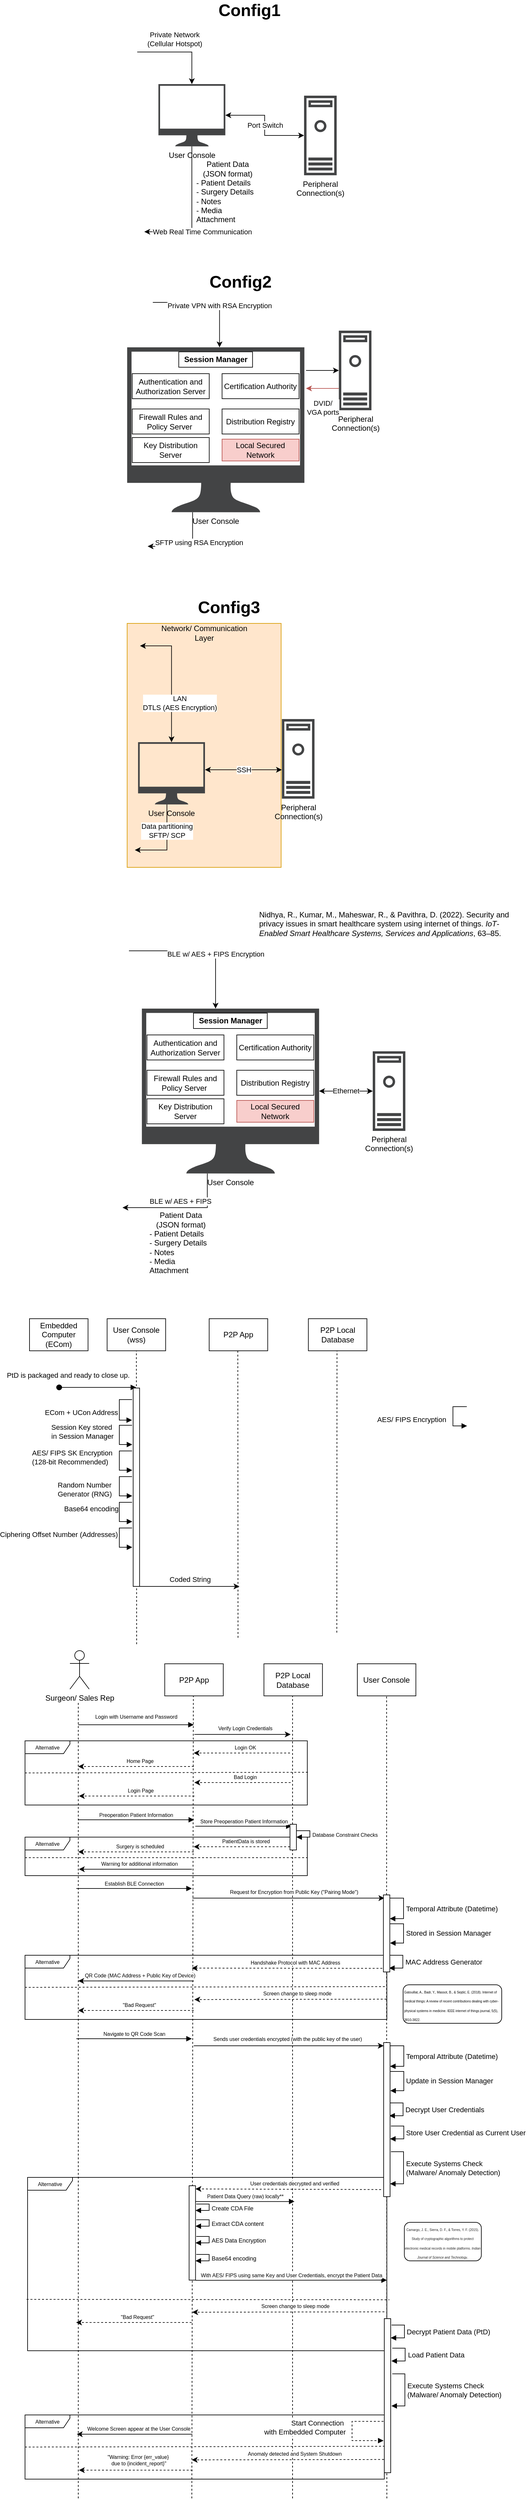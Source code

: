 <mxfile version="24.2.3" type="github">
  <diagram name="Page-1" id="-v-v0UjTu-cKlCj0ydJt">
    <mxGraphModel dx="1221" dy="652" grid="1" gridSize="10" guides="1" tooltips="1" connect="1" arrows="1" fold="1" page="1" pageScale="1" pageWidth="850" pageHeight="1100" math="0" shadow="0">
      <root>
        <mxCell id="0" />
        <mxCell id="1" parent="0" />
        <mxCell id="VvkDmHgtMDMKBXO0bv3q-11" value="User Console" style="sketch=0;pointerEvents=1;shadow=0;dashed=0;html=1;strokeColor=none;fillColor=#434445;aspect=fixed;labelPosition=center;verticalLabelPosition=bottom;verticalAlign=top;align=center;outlineConnect=0;shape=mxgraph.vvd.monitor;" parent="1" vertex="1">
          <mxGeometry x="235.14" y="1600" width="276.25" height="256.9" as="geometry" />
        </mxCell>
        <mxCell id="dY09yrTRymv2y340_UgG-1" value="&lt;p style=&quot;line-height: 110%;&quot;&gt;&lt;br&gt;&lt;/p&gt;" style="rounded=0;whiteSpace=wrap;html=1;fillColor=#ffe6cc;strokeColor=#d79b00;" parent="1" vertex="1">
          <mxGeometry x="212.2" y="1000" width="240" height="380" as="geometry" />
        </mxCell>
        <mxCell id="dY09yrTRymv2y340_UgG-2" value="Peripheral&lt;br&gt;Connection(s)" style="sketch=0;pointerEvents=1;shadow=0;dashed=0;html=1;strokeColor=none;fillColor=#434445;aspect=fixed;labelPosition=center;verticalLabelPosition=bottom;verticalAlign=top;align=center;outlineConnect=0;shape=mxgraph.vvd.machine;" parent="1" vertex="1">
          <mxGeometry x="453.37" y="1149" width="50.84" height="124" as="geometry" />
        </mxCell>
        <mxCell id="dY09yrTRymv2y340_UgG-3" value="LAN &lt;br&gt;DTLS (AES Encryption)" style="edgeStyle=orthogonalEdgeStyle;rounded=0;orthogonalLoop=1;jettySize=auto;html=1;startArrow=classic;startFill=1;" parent="1" source="dY09yrTRymv2y340_UgG-5" edge="1">
          <mxGeometry x="-0.381" y="-13" relative="1" as="geometry">
            <mxPoint x="232.2" y="1035" as="targetPoint" />
            <Array as="points">
              <mxPoint x="281.2" y="1035" />
            </Array>
            <mxPoint as="offset" />
          </mxGeometry>
        </mxCell>
        <mxCell id="dY09yrTRymv2y340_UgG-4" value="Data partitioning &lt;br&gt;SFTP/ SCP" style="edgeStyle=orthogonalEdgeStyle;rounded=0;orthogonalLoop=1;jettySize=auto;html=1;" parent="1" source="dY09yrTRymv2y340_UgG-5" edge="1">
          <mxGeometry x="-0.322" relative="1" as="geometry">
            <mxPoint x="224.2" y="1353" as="targetPoint" />
            <Array as="points">
              <mxPoint x="274.2" y="1353" />
            </Array>
            <mxPoint as="offset" />
          </mxGeometry>
        </mxCell>
        <mxCell id="dY09yrTRymv2y340_UgG-5" value="User Console" style="sketch=0;pointerEvents=1;shadow=0;dashed=0;html=1;strokeColor=none;fillColor=#434445;aspect=fixed;labelPosition=center;verticalLabelPosition=bottom;verticalAlign=top;align=center;outlineConnect=0;shape=mxgraph.vvd.monitor;" parent="1" vertex="1">
          <mxGeometry x="229.2" y="1185" width="104.3" height="97" as="geometry" />
        </mxCell>
        <mxCell id="dY09yrTRymv2y340_UgG-6" value="SSH" style="edgeStyle=orthogonalEdgeStyle;rounded=0;orthogonalLoop=1;jettySize=auto;html=1;startArrow=classic;startFill=1;" parent="1" source="dY09yrTRymv2y340_UgG-5" target="dY09yrTRymv2y340_UgG-2" edge="1">
          <mxGeometry x="0.013" relative="1" as="geometry">
            <mxPoint x="495.199" y="1185" as="sourcePoint" />
            <mxPoint x="563.37" y="1095" as="targetPoint" />
            <Array as="points">
              <mxPoint x="439.2" y="1228" />
              <mxPoint x="439.2" y="1228" />
            </Array>
            <mxPoint as="offset" />
          </mxGeometry>
        </mxCell>
        <mxCell id="dY09yrTRymv2y340_UgG-7" value="Private Network &lt;br&gt;(Cellular Hotspot)" style="edgeStyle=orthogonalEdgeStyle;rounded=0;orthogonalLoop=1;jettySize=auto;html=1;startArrow=classic;startFill=1;endArrow=none;endFill=0;" parent="1" source="dY09yrTRymv2y340_UgG-9" edge="1">
          <mxGeometry x="0.15" y="-20" relative="1" as="geometry">
            <mxPoint x="227.94" y="110" as="targetPoint" />
            <Array as="points">
              <mxPoint x="312.94" y="110" />
              <mxPoint x="228.94" y="110" />
            </Array>
            <mxPoint as="offset" />
          </mxGeometry>
        </mxCell>
        <mxCell id="dY09yrTRymv2y340_UgG-8" value="Web Real Time Communication" style="edgeStyle=orthogonalEdgeStyle;rounded=0;orthogonalLoop=1;jettySize=auto;html=1;" parent="1" source="dY09yrTRymv2y340_UgG-9" edge="1">
          <mxGeometry x="0.284" y="-16" relative="1" as="geometry">
            <mxPoint x="238.94" y="390" as="targetPoint" />
            <Array as="points">
              <mxPoint x="312.94" y="390" />
            </Array>
            <mxPoint x="16" y="16" as="offset" />
          </mxGeometry>
        </mxCell>
        <mxCell id="dY09yrTRymv2y340_UgG-9" value="User Console" style="sketch=0;pointerEvents=1;shadow=0;dashed=0;html=1;strokeColor=none;fillColor=#434445;aspect=fixed;labelPosition=center;verticalLabelPosition=bottom;verticalAlign=top;align=center;outlineConnect=0;shape=mxgraph.vvd.monitor;" parent="1" vertex="1">
          <mxGeometry x="260.94" y="160" width="104.3" height="97" as="geometry" />
        </mxCell>
        <mxCell id="dY09yrTRymv2y340_UgG-10" value="Port Switch" style="edgeStyle=orthogonalEdgeStyle;rounded=0;orthogonalLoop=1;jettySize=auto;html=1;startArrow=classic;startFill=1;" parent="1" source="dY09yrTRymv2y340_UgG-9" target="dY09yrTRymv2y340_UgG-26" edge="1">
          <mxGeometry relative="1" as="geometry">
            <mxPoint x="526.939" y="220" as="sourcePoint" />
            <mxPoint x="484.94" y="246" as="targetPoint" />
            <Array as="points" />
          </mxGeometry>
        </mxCell>
        <mxCell id="dY09yrTRymv2y340_UgG-11" value="Patient Data&lt;br&gt;(JSON format)&lt;br&gt;&lt;div style=&quot;text-align: left;&quot;&gt;&lt;span style=&quot;background-color: initial;&quot;&gt;- Patient Details&lt;/span&gt;&lt;/div&gt;&lt;div style=&quot;text-align: left;&quot;&gt;&lt;span style=&quot;background-color: initial;&quot;&gt;- Surgery Details&lt;/span&gt;&lt;/div&gt;&lt;div style=&quot;text-align: left;&quot;&gt;&lt;span style=&quot;background-color: initial;&quot;&gt;- Notes&lt;/span&gt;&lt;/div&gt;&lt;div style=&quot;text-align: left;&quot;&gt;&lt;span style=&quot;background-color: initial;&quot;&gt;- Media Attachment&lt;/span&gt;&lt;/div&gt;" style="text;html=1;align=center;verticalAlign=middle;whiteSpace=wrap;rounded=0;" parent="1" vertex="1">
          <mxGeometry x="318.94" y="283" width="100" height="90" as="geometry" />
        </mxCell>
        <mxCell id="dY09yrTRymv2y340_UgG-12" value="Network/ Communication Layer" style="text;html=1;align=center;verticalAlign=middle;whiteSpace=wrap;rounded=0;" parent="1" vertex="1">
          <mxGeometry x="263.7" y="1000" width="137" height="30" as="geometry" />
        </mxCell>
        <mxCell id="dY09yrTRymv2y340_UgG-13" value="&lt;b&gt;Session Manager&lt;/b&gt;" style="rounded=0;whiteSpace=wrap;html=1;" parent="1" vertex="1">
          <mxGeometry x="292.64" y="577" width="115" height="24" as="geometry" />
        </mxCell>
        <mxCell id="dY09yrTRymv2y340_UgG-14" value="Authentication and Authorization Server" style="rounded=0;whiteSpace=wrap;html=1;" parent="1" vertex="1">
          <mxGeometry x="220.14" y="611" width="120" height="39" as="geometry" />
        </mxCell>
        <mxCell id="dY09yrTRymv2y340_UgG-15" value="Firewall Rules and Policy Server&amp;nbsp;" style="rounded=0;whiteSpace=wrap;html=1;" parent="1" vertex="1">
          <mxGeometry x="220.14" y="666" width="120" height="39" as="geometry" />
        </mxCell>
        <mxCell id="dY09yrTRymv2y340_UgG-16" value="Certification Authority" style="rounded=0;whiteSpace=wrap;html=1;" parent="1" vertex="1">
          <mxGeometry x="360.14" y="611" width="120" height="39" as="geometry" />
        </mxCell>
        <mxCell id="dY09yrTRymv2y340_UgG-17" value="Distribution Registry" style="rounded=0;whiteSpace=wrap;html=1;" parent="1" vertex="1">
          <mxGeometry x="360.14" y="666" width="120" height="39" as="geometry" />
        </mxCell>
        <mxCell id="dY09yrTRymv2y340_UgG-18" value="Key Distribution Server" style="rounded=0;whiteSpace=wrap;html=1;" parent="1" vertex="1">
          <mxGeometry x="220.14" y="710.5" width="120" height="39" as="geometry" />
        </mxCell>
        <mxCell id="dY09yrTRymv2y340_UgG-19" value="Local Secured Network" style="rounded=0;whiteSpace=wrap;html=1;fillColor=#f8cecc;strokeColor=#b85450;" parent="1" vertex="1">
          <mxGeometry x="360.14" y="713" width="120" height="34" as="geometry" />
        </mxCell>
        <mxCell id="dY09yrTRymv2y340_UgG-20" value="Private VPN with RSA Encryption" style="edgeStyle=orthogonalEdgeStyle;rounded=0;orthogonalLoop=1;jettySize=auto;html=1;startArrow=classic;startFill=1;endArrow=none;endFill=0;" parent="1" source="dY09yrTRymv2y340_UgG-22" edge="1">
          <mxGeometry x="-0.245" relative="1" as="geometry">
            <mxPoint x="252.2" y="500" as="targetPoint" />
            <Array as="points">
              <mxPoint x="356.2" y="500" />
              <mxPoint x="254.2" y="500" />
            </Array>
            <mxPoint as="offset" />
          </mxGeometry>
        </mxCell>
        <mxCell id="dY09yrTRymv2y340_UgG-21" value="SFTP using RSA Encryption" style="edgeStyle=orthogonalEdgeStyle;rounded=0;orthogonalLoop=1;jettySize=auto;html=1;" parent="1" source="dY09yrTRymv2y340_UgG-22" edge="1">
          <mxGeometry x="-0.233" y="10" relative="1" as="geometry">
            <mxPoint x="244.2" y="880" as="targetPoint" />
            <Array as="points">
              <mxPoint x="314.2" y="880" />
            </Array>
            <mxPoint as="offset" />
          </mxGeometry>
        </mxCell>
        <mxCell id="dY09yrTRymv2y340_UgG-22" value="User Console" style="sketch=0;pointerEvents=1;shadow=0;dashed=0;html=1;strokeColor=none;fillColor=#434445;aspect=fixed;labelPosition=center;verticalLabelPosition=bottom;verticalAlign=top;align=center;outlineConnect=0;shape=mxgraph.vvd.monitor;" parent="1" vertex="1">
          <mxGeometry x="212.2" y="570" width="276.25" height="256.9" as="geometry" />
        </mxCell>
        <mxCell id="dY09yrTRymv2y340_UgG-23" value="&lt;b&gt;&lt;font style=&quot;font-size: 26px;&quot;&gt;Config1&lt;/font&gt;&lt;/b&gt;" style="text;html=1;align=center;verticalAlign=middle;whiteSpace=wrap;rounded=0;" parent="1" vertex="1">
          <mxGeometry x="372.59" y="30" width="60" height="30" as="geometry" />
        </mxCell>
        <mxCell id="dY09yrTRymv2y340_UgG-24" value="&lt;b&gt;&lt;font style=&quot;font-size: 26px;&quot;&gt;Config2&lt;br&gt;&lt;/font&gt;&lt;/b&gt;" style="text;html=1;align=center;verticalAlign=middle;whiteSpace=wrap;rounded=0;" parent="1" vertex="1">
          <mxGeometry x="358.59" y="453" width="60" height="30" as="geometry" />
        </mxCell>
        <mxCell id="dY09yrTRymv2y340_UgG-25" value="&lt;b&gt;&lt;font style=&quot;font-size: 26px;&quot;&gt;Config3&lt;/font&gt;&lt;/b&gt;" style="text;html=1;align=center;verticalAlign=middle;whiteSpace=wrap;rounded=0;" parent="1" vertex="1">
          <mxGeometry x="341" y="960" width="60" height="30" as="geometry" />
        </mxCell>
        <mxCell id="dY09yrTRymv2y340_UgG-26" value="Peripheral&lt;br&gt;Connection(s)" style="sketch=0;pointerEvents=1;shadow=0;dashed=0;html=1;strokeColor=none;fillColor=#434445;aspect=fixed;labelPosition=center;verticalLabelPosition=bottom;verticalAlign=top;align=center;outlineConnect=0;shape=mxgraph.vvd.machine;" parent="1" vertex="1">
          <mxGeometry x="487.94" y="178" width="50.84" height="124" as="geometry" />
        </mxCell>
        <mxCell id="dY09yrTRymv2y340_UgG-27" value="Peripheral&lt;br&gt;Connection(s)" style="sketch=0;pointerEvents=1;shadow=0;dashed=0;html=1;strokeColor=none;fillColor=#434445;aspect=fixed;labelPosition=center;verticalLabelPosition=bottom;verticalAlign=top;align=center;outlineConnect=0;shape=mxgraph.vvd.machine;" parent="1" vertex="1">
          <mxGeometry x="542.14" y="544" width="50.84" height="124" as="geometry" />
        </mxCell>
        <mxCell id="dY09yrTRymv2y340_UgG-28" style="edgeStyle=orthogonalEdgeStyle;rounded=0;orthogonalLoop=1;jettySize=auto;html=1;startArrow=none;startFill=0;" parent="1" target="dY09yrTRymv2y340_UgG-27" edge="1">
          <mxGeometry relative="1" as="geometry">
            <mxPoint x="491.03" y="606" as="sourcePoint" />
            <mxPoint x="567.14" y="504" as="targetPoint" />
            <Array as="points">
              <mxPoint x="520.03" y="606" />
              <mxPoint x="520.03" y="606" />
            </Array>
          </mxGeometry>
        </mxCell>
        <mxCell id="dY09yrTRymv2y340_UgG-29" value="DVID/ &lt;br&gt;VGA ports" style="edgeStyle=orthogonalEdgeStyle;rounded=0;orthogonalLoop=1;jettySize=auto;html=1;fillColor=#f8cecc;strokeColor=#b85450;" parent="1" source="dY09yrTRymv2y340_UgG-27" edge="1">
          <mxGeometry x="-0.013" y="30" relative="1" as="geometry">
            <mxPoint x="567.14" y="523.059" as="sourcePoint" />
            <Array as="points">
              <mxPoint x="520.03" y="634" />
              <mxPoint x="520.03" y="634" />
            </Array>
            <mxPoint x="491.03" y="634" as="targetPoint" />
            <mxPoint as="offset" />
          </mxGeometry>
        </mxCell>
        <mxCell id="VvkDmHgtMDMKBXO0bv3q-1" value="Patient Data&lt;br&gt;(JSON format)&lt;br&gt;&lt;div style=&quot;text-align: left;&quot;&gt;&lt;span style=&quot;background-color: initial;&quot;&gt;- Patient Details&lt;/span&gt;&lt;/div&gt;&lt;div style=&quot;text-align: left;&quot;&gt;&lt;span style=&quot;background-color: initial;&quot;&gt;- Surgery Details&lt;/span&gt;&lt;/div&gt;&lt;div style=&quot;text-align: left;&quot;&gt;&lt;span style=&quot;background-color: initial;&quot;&gt;- Notes&lt;/span&gt;&lt;/div&gt;&lt;div style=&quot;text-align: left;&quot;&gt;&lt;span style=&quot;background-color: initial;&quot;&gt;- Media Attachment&lt;/span&gt;&lt;/div&gt;" style="text;html=1;align=center;verticalAlign=middle;whiteSpace=wrap;rounded=0;" parent="1" vertex="1">
          <mxGeometry x="246.35" y="1920" width="100" height="90" as="geometry" />
        </mxCell>
        <mxCell id="VvkDmHgtMDMKBXO0bv3q-12" value="Ethernet" style="edgeStyle=orthogonalEdgeStyle;rounded=0;orthogonalLoop=1;jettySize=auto;html=1;startArrow=classic;startFill=1;" parent="1" source="VvkDmHgtMDMKBXO0bv3q-2" target="VvkDmHgtMDMKBXO0bv3q-11" edge="1">
          <mxGeometry relative="1" as="geometry" />
        </mxCell>
        <mxCell id="VvkDmHgtMDMKBXO0bv3q-2" value="Peripheral&lt;br&gt;Connection(s)" style="sketch=0;pointerEvents=1;shadow=0;dashed=0;html=1;strokeColor=none;fillColor=#434445;aspect=fixed;labelPosition=center;verticalLabelPosition=bottom;verticalAlign=top;align=center;outlineConnect=0;shape=mxgraph.vvd.machine;" parent="1" vertex="1">
          <mxGeometry x="595" y="1666.45" width="50.84" height="124" as="geometry" />
        </mxCell>
        <mxCell id="VvkDmHgtMDMKBXO0bv3q-3" value="&lt;b&gt;Session Manager&lt;/b&gt;" style="rounded=0;whiteSpace=wrap;html=1;" parent="1" vertex="1">
          <mxGeometry x="315.58" y="1607" width="115" height="24" as="geometry" />
        </mxCell>
        <mxCell id="VvkDmHgtMDMKBXO0bv3q-4" value="Authentication and Authorization Server" style="rounded=0;whiteSpace=wrap;html=1;" parent="1" vertex="1">
          <mxGeometry x="243.08" y="1641" width="120" height="39" as="geometry" />
        </mxCell>
        <mxCell id="VvkDmHgtMDMKBXO0bv3q-5" value="Firewall Rules and Policy Server&amp;nbsp;" style="rounded=0;whiteSpace=wrap;html=1;" parent="1" vertex="1">
          <mxGeometry x="243.08" y="1696" width="120" height="39" as="geometry" />
        </mxCell>
        <mxCell id="VvkDmHgtMDMKBXO0bv3q-6" value="Certification Authority" style="rounded=0;whiteSpace=wrap;html=1;" parent="1" vertex="1">
          <mxGeometry x="383.08" y="1641" width="120" height="39" as="geometry" />
        </mxCell>
        <mxCell id="VvkDmHgtMDMKBXO0bv3q-7" value="Distribution Registry" style="rounded=0;whiteSpace=wrap;html=1;" parent="1" vertex="1">
          <mxGeometry x="383.08" y="1696" width="120" height="39" as="geometry" />
        </mxCell>
        <mxCell id="VvkDmHgtMDMKBXO0bv3q-8" value="Key Distribution Server" style="rounded=0;whiteSpace=wrap;html=1;" parent="1" vertex="1">
          <mxGeometry x="243.08" y="1740.5" width="120" height="39" as="geometry" />
        </mxCell>
        <mxCell id="VvkDmHgtMDMKBXO0bv3q-9" value="Local Secured Network" style="rounded=0;whiteSpace=wrap;html=1;fillColor=#f8cecc;strokeColor=#b85450;" parent="1" vertex="1">
          <mxGeometry x="383.08" y="1743" width="120" height="34" as="geometry" />
        </mxCell>
        <mxCell id="VvkDmHgtMDMKBXO0bv3q-10" value="BLE w/ AES + FIPS" style="edgeStyle=orthogonalEdgeStyle;rounded=0;orthogonalLoop=1;jettySize=auto;html=1;" parent="1" source="VvkDmHgtMDMKBXO0bv3q-11" edge="1">
          <mxGeometry x="0.028" y="-10" relative="1" as="geometry">
            <mxPoint x="205" y="1910" as="targetPoint" />
            <Array as="points">
              <mxPoint x="337.14" y="1910" />
            </Array>
            <mxPoint as="offset" />
          </mxGeometry>
        </mxCell>
        <mxCell id="VvkDmHgtMDMKBXO0bv3q-13" value="BLE w/ AES + FIPS Encryption" style="edgeStyle=orthogonalEdgeStyle;rounded=0;orthogonalLoop=1;jettySize=auto;html=1;startArrow=classic;startFill=1;endArrow=none;endFill=0;" parent="1" source="VvkDmHgtMDMKBXO0bv3q-11" edge="1">
          <mxGeometry x="-0.245" relative="1" as="geometry">
            <mxPoint x="215" y="1510" as="targetPoint" />
            <Array as="points">
              <mxPoint x="350" y="1510" />
            </Array>
            <mxPoint as="offset" />
            <mxPoint x="350.15" y="1580" as="sourcePoint" />
          </mxGeometry>
        </mxCell>
        <mxCell id="VvkDmHgtMDMKBXO0bv3q-14" value="&lt;span style=&quot;color: rgb(0, 0, 0); font-family: Helvetica; font-size: 12px; font-style: normal; font-variant-ligatures: normal; font-variant-caps: normal; font-weight: 400; letter-spacing: normal; orphans: 2; text-align: left; text-indent: -24px; text-transform: none; widows: 2; word-spacing: 0px; -webkit-text-stroke-width: 0px; white-space: normal; background-color: rgb(251, 251, 251); text-decoration-thickness: initial; text-decoration-style: initial; text-decoration-color: initial; display: inline !important; float: none;&quot;&gt;Nidhya, R., Kumar, M., Maheswar, R., &amp;amp; Pavithra, D. (2022). Security and privacy issues in smart healthcare system using internet of things.&lt;span&gt;&amp;nbsp;&lt;/span&gt;&lt;/span&gt;&lt;i style=&quot;color: rgb(0, 0, 0); font-family: Helvetica; font-size: 12px; font-variant-ligatures: normal; font-variant-caps: normal; font-weight: 400; letter-spacing: normal; orphans: 2; text-align: left; text-indent: -24px; text-transform: none; widows: 2; word-spacing: 0px; -webkit-text-stroke-width: 0px; white-space: normal; background-color: rgb(251, 251, 251); text-decoration-thickness: initial; text-decoration-style: initial; text-decoration-color: initial;&quot;&gt;IoT‐Enabled Smart Healthcare Systems, Services and Applications&lt;/i&gt;&lt;span style=&quot;color: rgb(0, 0, 0); font-family: Helvetica; font-size: 12px; font-style: normal; font-variant-ligatures: normal; font-variant-caps: normal; font-weight: 400; letter-spacing: normal; orphans: 2; text-align: left; text-indent: -24px; text-transform: none; widows: 2; word-spacing: 0px; -webkit-text-stroke-width: 0px; white-space: normal; background-color: rgb(251, 251, 251); text-decoration-thickness: initial; text-decoration-style: initial; text-decoration-color: initial; display: inline !important; float: none;&quot;&gt;, 63–85.&lt;/span&gt;" style="text;whiteSpace=wrap;html=1;" parent="1" vertex="1">
          <mxGeometry x="415.58" y="1440" width="420" height="70" as="geometry" />
        </mxCell>
        <mxCell id="bKuZ1yBbz2IlxV7IpH1I-2" value="P2P App" style="rounded=0;whiteSpace=wrap;html=1;" vertex="1" parent="1">
          <mxGeometry x="340.05" y="2083" width="91.23" height="50" as="geometry" />
        </mxCell>
        <mxCell id="bKuZ1yBbz2IlxV7IpH1I-3" value="User Console (wss)" style="rounded=0;whiteSpace=wrap;html=1;" vertex="1" parent="1">
          <mxGeometry x="180.95" y="2083" width="91.23" height="50" as="geometry" />
        </mxCell>
        <mxCell id="bKuZ1yBbz2IlxV7IpH1I-5" value="" style="endArrow=none;dashed=1;html=1;rounded=0;" edge="1" parent="1">
          <mxGeometry width="50" height="50" relative="1" as="geometry">
            <mxPoint x="385" y="2580" as="sourcePoint" />
            <mxPoint x="384.67" y="2133" as="targetPoint" />
          </mxGeometry>
        </mxCell>
        <mxCell id="bKuZ1yBbz2IlxV7IpH1I-6" value="" style="endArrow=none;dashed=1;html=1;rounded=0;entryX=0.5;entryY=1;entryDx=0;entryDy=0;" edge="1" parent="1" target="bKuZ1yBbz2IlxV7IpH1I-3">
          <mxGeometry width="50" height="50" relative="1" as="geometry">
            <mxPoint x="227" y="2590" as="sourcePoint" />
            <mxPoint x="227.07" y="2133" as="targetPoint" />
          </mxGeometry>
        </mxCell>
        <mxCell id="bKuZ1yBbz2IlxV7IpH1I-7" value="P2P Local Database" style="rounded=0;whiteSpace=wrap;html=1;" vertex="1" parent="1">
          <mxGeometry x="494.67" y="2083" width="91.23" height="50" as="geometry" />
        </mxCell>
        <mxCell id="bKuZ1yBbz2IlxV7IpH1I-8" value="" style="endArrow=none;dashed=1;html=1;rounded=0;" edge="1" parent="1">
          <mxGeometry width="50" height="50" relative="1" as="geometry">
            <mxPoint x="539" y="2572" as="sourcePoint" />
            <mxPoint x="539.29" y="2133" as="targetPoint" />
          </mxGeometry>
        </mxCell>
        <mxCell id="bKuZ1yBbz2IlxV7IpH1I-9" value="PtD is packaged and ready to close up." style="html=1;verticalAlign=bottom;startArrow=oval;startFill=1;endArrow=block;startSize=8;curved=0;rounded=0;" edge="1" parent="1">
          <mxGeometry x="-0.77" y="10" width="60" relative="1" as="geometry">
            <mxPoint x="106.2" y="2190" as="sourcePoint" />
            <mxPoint x="226.2" y="2190" as="targetPoint" />
            <mxPoint as="offset" />
          </mxGeometry>
        </mxCell>
        <mxCell id="bKuZ1yBbz2IlxV7IpH1I-10" value="Embedded Computer (ECom)" style="rounded=0;whiteSpace=wrap;html=1;" vertex="1" parent="1">
          <mxGeometry x="60.0" y="2083" width="91.23" height="50" as="geometry" />
        </mxCell>
        <mxCell id="bKuZ1yBbz2IlxV7IpH1I-11" value="" style="html=1;points=[[0,0,0,0,5],[0,1,0,0,-5],[1,0,0,0,5],[1,1,0,0,-5]];perimeter=orthogonalPerimeter;outlineConnect=0;targetShapes=umlLifeline;portConstraint=eastwest;newEdgeStyle={&quot;curved&quot;:0,&quot;rounded&quot;:0};" vertex="1" parent="1">
          <mxGeometry x="221.57" y="2191" width="10" height="309" as="geometry" />
        </mxCell>
        <mxCell id="bKuZ1yBbz2IlxV7IpH1I-16" value="ECom + UCon Address" style="html=1;align=left;spacingLeft=2;endArrow=block;rounded=0;edgeStyle=orthogonalEdgeStyle;curved=0;rounded=0;" edge="1" parent="1">
          <mxGeometry x="0.113" y="-120" relative="1" as="geometry">
            <mxPoint x="219.83" y="2209" as="sourcePoint" />
            <Array as="points">
              <mxPoint x="200" y="2209" />
              <mxPoint x="200" y="2241" />
            </Array>
            <mxPoint x="219.76" y="2241" as="targetPoint" />
            <mxPoint as="offset" />
          </mxGeometry>
        </mxCell>
        <mxCell id="bKuZ1yBbz2IlxV7IpH1I-17" value="Session Key stored&amp;nbsp;&lt;div&gt;in Session Manager&lt;/div&gt;" style="html=1;align=left;spacingLeft=2;endArrow=block;rounded=0;edgeStyle=orthogonalEdgeStyle;curved=0;rounded=0;" edge="1" parent="1">
          <mxGeometry x="-0.148" y="-110" relative="1" as="geometry">
            <mxPoint x="219.76" y="2249" as="sourcePoint" />
            <Array as="points">
              <mxPoint x="200" y="2249" />
              <mxPoint x="200" y="2279" />
            </Array>
            <mxPoint x="220.14" y="2279" as="targetPoint" />
            <mxPoint as="offset" />
          </mxGeometry>
        </mxCell>
        <mxCell id="bKuZ1yBbz2IlxV7IpH1I-20" value="AES/ FIPS SK Encryption&amp;nbsp;&lt;div&gt;(128-bit Recommended)&lt;/div&gt;" style="html=1;align=left;spacingLeft=2;endArrow=block;rounded=0;edgeStyle=orthogonalEdgeStyle;curved=0;rounded=0;" edge="1" parent="1">
          <mxGeometry x="-0.148" y="-140" relative="1" as="geometry">
            <mxPoint x="219.76" y="2289" as="sourcePoint" />
            <Array as="points">
              <mxPoint x="200" y="2289" />
              <mxPoint x="200" y="2319" />
            </Array>
            <mxPoint x="220.14" y="2319" as="targetPoint" />
            <mxPoint as="offset" />
          </mxGeometry>
        </mxCell>
        <mxCell id="bKuZ1yBbz2IlxV7IpH1I-21" value="Random Number&amp;nbsp;&lt;div&gt;Generator (RNG)&lt;/div&gt;" style="html=1;align=left;spacingLeft=2;endArrow=block;rounded=0;edgeStyle=orthogonalEdgeStyle;curved=0;rounded=0;" edge="1" parent="1">
          <mxGeometry x="0.138" y="-100" relative="1" as="geometry">
            <mxPoint x="219.76" y="2329" as="sourcePoint" />
            <Array as="points">
              <mxPoint x="200" y="2329" />
              <mxPoint x="200" y="2359" />
            </Array>
            <mxPoint x="220.14" y="2359" as="targetPoint" />
            <mxPoint as="offset" />
          </mxGeometry>
        </mxCell>
        <mxCell id="bKuZ1yBbz2IlxV7IpH1I-22" value="Base64 encoding" style="html=1;align=left;spacingLeft=2;endArrow=block;rounded=0;edgeStyle=orthogonalEdgeStyle;curved=0;rounded=0;" edge="1" parent="1">
          <mxGeometry x="-0.149" y="-90" relative="1" as="geometry">
            <mxPoint x="219.76" y="2369" as="sourcePoint" />
            <Array as="points">
              <mxPoint x="200" y="2369" />
              <mxPoint x="200" y="2399" />
            </Array>
            <mxPoint x="220.14" y="2399" as="targetPoint" />
            <mxPoint as="offset" />
          </mxGeometry>
        </mxCell>
        <mxCell id="bKuZ1yBbz2IlxV7IpH1I-23" value="Surgeon/ Sales Rep" style="shape=umlActor;verticalLabelPosition=bottom;verticalAlign=top;html=1;outlineConnect=0;" vertex="1" parent="1">
          <mxGeometry x="123" y="2600" width="30" height="60" as="geometry" />
        </mxCell>
        <mxCell id="bKuZ1yBbz2IlxV7IpH1I-24" value="P2P App" style="rounded=0;whiteSpace=wrap;html=1;" vertex="1" parent="1">
          <mxGeometry x="270.77" y="2620.5" width="91.23" height="50" as="geometry" />
        </mxCell>
        <mxCell id="bKuZ1yBbz2IlxV7IpH1I-25" value="User Console" style="rounded=0;whiteSpace=wrap;html=1;" vertex="1" parent="1">
          <mxGeometry x="571" y="2620.5" width="91.23" height="50" as="geometry" />
        </mxCell>
        <mxCell id="bKuZ1yBbz2IlxV7IpH1I-26" value="" style="endArrow=none;dashed=1;html=1;rounded=0;" edge="1" parent="1">
          <mxGeometry width="50" height="50" relative="1" as="geometry">
            <mxPoint x="136" y="3920.5" as="sourcePoint" />
            <mxPoint x="136" y="2680.5" as="targetPoint" />
          </mxGeometry>
        </mxCell>
        <mxCell id="bKuZ1yBbz2IlxV7IpH1I-27" value="" style="endArrow=none;dashed=1;html=1;rounded=0;" edge="1" parent="1">
          <mxGeometry width="50" height="50" relative="1" as="geometry">
            <mxPoint x="313" y="3920.5" as="sourcePoint" />
            <mxPoint x="315.39" y="2670.5" as="targetPoint" />
          </mxGeometry>
        </mxCell>
        <mxCell id="bKuZ1yBbz2IlxV7IpH1I-28" value="" style="endArrow=none;dashed=1;html=1;rounded=0;entryX=0.5;entryY=1;entryDx=0;entryDy=0;" edge="1" parent="1" source="bKuZ1yBbz2IlxV7IpH1I-52" target="bKuZ1yBbz2IlxV7IpH1I-25">
          <mxGeometry width="50" height="50" relative="1" as="geometry">
            <mxPoint x="617" y="3200.5" as="sourcePoint" />
            <mxPoint x="617.12" y="2670.5" as="targetPoint" />
          </mxGeometry>
        </mxCell>
        <mxCell id="bKuZ1yBbz2IlxV7IpH1I-29" value="Login with Username and Password" style="html=1;verticalAlign=bottom;startArrow=none;endArrow=block;startSize=8;curved=0;rounded=0;startFill=0;fontSize=8;" edge="1" parent="1">
          <mxGeometry y="5" relative="1" as="geometry">
            <mxPoint x="136" y="2715.5" as="sourcePoint" />
            <mxPoint x="316" y="2715.5" as="targetPoint" />
            <mxPoint as="offset" />
          </mxGeometry>
        </mxCell>
        <mxCell id="bKuZ1yBbz2IlxV7IpH1I-30" value="P2P Local Database" style="rounded=0;whiteSpace=wrap;html=1;" vertex="1" parent="1">
          <mxGeometry x="425.39" y="2620.5" width="91.23" height="50" as="geometry" />
        </mxCell>
        <mxCell id="bKuZ1yBbz2IlxV7IpH1I-31" value="" style="endArrow=none;dashed=1;html=1;rounded=0;" edge="1" parent="1">
          <mxGeometry width="50" height="50" relative="1" as="geometry">
            <mxPoint x="470" y="3920.5" as="sourcePoint" />
            <mxPoint x="470.01" y="2670.5" as="targetPoint" />
          </mxGeometry>
        </mxCell>
        <mxCell id="bKuZ1yBbz2IlxV7IpH1I-32" value="Verify Login Credentials" style="endArrow=classic;html=1;rounded=0;fontSize=8;" edge="1" parent="1">
          <mxGeometry x="0.053" y="10" width="50" height="50" relative="1" as="geometry">
            <mxPoint x="317" y="2730.5" as="sourcePoint" />
            <mxPoint x="467" y="2730.5" as="targetPoint" />
            <mxPoint as="offset" />
          </mxGeometry>
        </mxCell>
        <mxCell id="bKuZ1yBbz2IlxV7IpH1I-33" value="Login OK" style="endArrow=classic;html=1;rounded=0;dashed=1;fontSize=8;" edge="1" parent="1">
          <mxGeometry x="-0.067" y="-9" width="50" height="50" relative="1" as="geometry">
            <mxPoint x="466" y="2759.5" as="sourcePoint" />
            <mxPoint x="316" y="2759.5" as="targetPoint" />
            <mxPoint as="offset" />
          </mxGeometry>
        </mxCell>
        <mxCell id="bKuZ1yBbz2IlxV7IpH1I-34" value="Home Page" style="endArrow=classic;html=1;rounded=0;fontSize=8;dashed=1;" edge="1" parent="1">
          <mxGeometry x="-0.067" y="-9" width="50" height="50" relative="1" as="geometry">
            <mxPoint x="316" y="2780.5" as="sourcePoint" />
            <mxPoint x="136" y="2780.5" as="targetPoint" />
            <mxPoint as="offset" />
          </mxGeometry>
        </mxCell>
        <mxCell id="bKuZ1yBbz2IlxV7IpH1I-35" value="Alternative" style="shape=umlFrame;whiteSpace=wrap;html=1;pointerEvents=0;recursiveResize=0;container=1;collapsible=0;width=70;height=20;fontSize=8;" vertex="1" parent="1">
          <mxGeometry x="53" y="2740.5" width="440" height="100" as="geometry" />
        </mxCell>
        <mxCell id="bKuZ1yBbz2IlxV7IpH1I-36" value="" style="endArrow=none;dashed=1;html=1;rounded=0;exitX=-0.005;exitY=0.544;exitDx=0;exitDy=0;exitPerimeter=0;entryX=1.005;entryY=0.49;entryDx=0;entryDy=0;entryPerimeter=0;fontSize=8;" edge="1" parent="bKuZ1yBbz2IlxV7IpH1I-35" target="bKuZ1yBbz2IlxV7IpH1I-35">
          <mxGeometry width="50" height="50" relative="1" as="geometry">
            <mxPoint x="-0.18" y="50" as="sourcePoint" />
            <mxPoint x="424.77" y="50" as="targetPoint" />
          </mxGeometry>
        </mxCell>
        <mxCell id="bKuZ1yBbz2IlxV7IpH1I-37" value="Bad Login&amp;nbsp;" style="endArrow=classic;html=1;rounded=0;dashed=1;fontSize=8;" edge="1" parent="bKuZ1yBbz2IlxV7IpH1I-35">
          <mxGeometry x="-0.067" y="-9" width="50" height="50" relative="1" as="geometry">
            <mxPoint x="414" y="65" as="sourcePoint" />
            <mxPoint x="264" y="65" as="targetPoint" />
            <mxPoint as="offset" />
          </mxGeometry>
        </mxCell>
        <mxCell id="bKuZ1yBbz2IlxV7IpH1I-38" value="Login Page" style="endArrow=classic;html=1;rounded=0;fontSize=8;dashed=1;" edge="1" parent="bKuZ1yBbz2IlxV7IpH1I-35">
          <mxGeometry x="-0.067" y="-9" width="50" height="50" relative="1" as="geometry">
            <mxPoint x="264" y="86" as="sourcePoint" />
            <mxPoint x="84" y="86" as="targetPoint" />
            <mxPoint as="offset" />
          </mxGeometry>
        </mxCell>
        <mxCell id="bKuZ1yBbz2IlxV7IpH1I-39" value="Navigate to QR Code Scan" style="html=1;verticalAlign=bottom;startArrow=none;endArrow=block;startSize=8;curved=0;rounded=0;startFill=0;fontSize=8;" edge="1" parent="1">
          <mxGeometry relative="1" as="geometry">
            <mxPoint x="133" y="3204.5" as="sourcePoint" />
            <mxPoint x="313" y="3204.5" as="targetPoint" />
            <mxPoint as="offset" />
          </mxGeometry>
        </mxCell>
        <mxCell id="bKuZ1yBbz2IlxV7IpH1I-40" value="Sends user credentials encrypted (with the public key of the user)" style="endArrow=classic;html=1;rounded=0;fontSize=8;entryX=0;entryY=0;entryDx=0;entryDy=5;entryPerimeter=0;" edge="1" parent="1" target="bKuZ1yBbz2IlxV7IpH1I-68">
          <mxGeometry x="-0.017" y="11" width="50" height="50" relative="1" as="geometry">
            <mxPoint x="316" y="3215.5" as="sourcePoint" />
            <mxPoint x="615" y="3215.5" as="targetPoint" />
            <mxPoint as="offset" />
          </mxGeometry>
        </mxCell>
        <mxCell id="bKuZ1yBbz2IlxV7IpH1I-41" value="Establish BLE Connection" style="html=1;verticalAlign=bottom;startArrow=none;endArrow=block;startSize=8;curved=0;rounded=0;startFill=0;fontSize=8;" edge="1" parent="1">
          <mxGeometry relative="1" as="geometry">
            <mxPoint x="133" y="2970.5" as="sourcePoint" />
            <mxPoint x="313" y="2970.5" as="targetPoint" />
            <mxPoint as="offset" />
          </mxGeometry>
        </mxCell>
        <mxCell id="bKuZ1yBbz2IlxV7IpH1I-42" value="Request for Encryption from Public Key (&quot;Pairing Mode&quot;)" style="endArrow=classic;html=1;rounded=0;fontSize=8;" edge="1" parent="1">
          <mxGeometry x="0.053" y="10" width="50" height="50" relative="1" as="geometry">
            <mxPoint x="314" y="2985.5" as="sourcePoint" />
            <mxPoint x="613" y="2985.5" as="targetPoint" />
            <mxPoint as="offset" />
          </mxGeometry>
        </mxCell>
        <mxCell id="bKuZ1yBbz2IlxV7IpH1I-43" value="Handshake Protocol with MAC Address" style="endArrow=classic;html=1;rounded=0;dashed=1;exitX=0.998;exitY=0.204;exitDx=0;exitDy=0;exitPerimeter=0;fontSize=8;" edge="1" parent="1" source="bKuZ1yBbz2IlxV7IpH1I-44">
          <mxGeometry x="-0.067" y="-9" width="50" height="50" relative="1" as="geometry">
            <mxPoint x="590" y="3093.5" as="sourcePoint" />
            <mxPoint x="313" y="3094.5" as="targetPoint" />
            <mxPoint as="offset" />
          </mxGeometry>
        </mxCell>
        <mxCell id="bKuZ1yBbz2IlxV7IpH1I-44" value="Alternative" style="shape=umlFrame;whiteSpace=wrap;html=1;pointerEvents=0;recursiveResize=0;container=1;collapsible=0;width=70;height=20;fontSize=8;" vertex="1" parent="1">
          <mxGeometry x="53" y="3074.5" width="564" height="100" as="geometry" />
        </mxCell>
        <mxCell id="bKuZ1yBbz2IlxV7IpH1I-45" value="" style="endArrow=none;dashed=1;html=1;rounded=0;exitX=-0.005;exitY=0.544;exitDx=0;exitDy=0;exitPerimeter=0;entryX=1;entryY=0.488;entryDx=0;entryDy=0;entryPerimeter=0;fontSize=8;" edge="1" parent="bKuZ1yBbz2IlxV7IpH1I-44" target="bKuZ1yBbz2IlxV7IpH1I-44">
          <mxGeometry width="50" height="50" relative="1" as="geometry">
            <mxPoint x="-0.18" y="50" as="sourcePoint" />
            <mxPoint x="424.77" y="50" as="targetPoint" />
          </mxGeometry>
        </mxCell>
        <mxCell id="bKuZ1yBbz2IlxV7IpH1I-46" value="Screen change to sleep mode" style="endArrow=classic;html=1;rounded=0;dashed=1;exitX=0.999;exitY=0.644;exitDx=0;exitDy=0;exitPerimeter=0;fontSize=8;" edge="1" parent="bKuZ1yBbz2IlxV7IpH1I-44">
          <mxGeometry x="-0.067" y="-9" width="50" height="50" relative="1" as="geometry">
            <mxPoint x="563.436" y="68.4" as="sourcePoint" />
            <mxPoint x="264" y="69" as="targetPoint" />
            <mxPoint as="offset" />
          </mxGeometry>
        </mxCell>
        <mxCell id="bKuZ1yBbz2IlxV7IpH1I-47" value="&quot;Bad Request&quot;&amp;nbsp;" style="endArrow=classic;html=1;rounded=0;fontSize=8;dashed=1;" edge="1" parent="bKuZ1yBbz2IlxV7IpH1I-44">
          <mxGeometry x="-0.067" y="-9" width="50" height="50" relative="1" as="geometry">
            <mxPoint x="263" y="86" as="sourcePoint" />
            <mxPoint x="83" y="86" as="targetPoint" />
            <mxPoint as="offset" />
          </mxGeometry>
        </mxCell>
        <mxCell id="bKuZ1yBbz2IlxV7IpH1I-48" value="QR Code (MAC Address + Public Key of Device)" style="endArrow=classic;html=1;rounded=0;fontSize=8;" edge="1" parent="bKuZ1yBbz2IlxV7IpH1I-44">
          <mxGeometry x="-0.067" y="-9" width="50" height="50" relative="1" as="geometry">
            <mxPoint x="263" y="40" as="sourcePoint" />
            <mxPoint x="83" y="40" as="targetPoint" />
            <mxPoint as="offset" />
          </mxGeometry>
        </mxCell>
        <mxCell id="bKuZ1yBbz2IlxV7IpH1I-49" value="MAC Address Generator" style="html=1;align=left;spacingLeft=2;endArrow=block;rounded=0;edgeStyle=orthogonalEdgeStyle;curved=0;rounded=0;" edge="1" parent="1">
          <mxGeometry relative="1" as="geometry">
            <mxPoint x="621.88" y="3074.5" as="sourcePoint" />
            <Array as="points">
              <mxPoint x="641.88" y="3074.5" />
              <mxPoint x="641.88" y="3094.5" />
            </Array>
            <mxPoint x="620.5" y="3094.5" as="targetPoint" />
          </mxGeometry>
        </mxCell>
        <mxCell id="bKuZ1yBbz2IlxV7IpH1I-50" value="Temporal Attribute (Datetime)" style="html=1;align=left;spacingLeft=2;endArrow=block;rounded=0;edgeStyle=orthogonalEdgeStyle;curved=0;rounded=0;" edge="1" parent="1">
          <mxGeometry relative="1" as="geometry">
            <mxPoint x="621.69" y="2985.5" as="sourcePoint" />
            <Array as="points">
              <mxPoint x="643" y="2985.5" />
              <mxPoint x="643" y="3017.5" />
            </Array>
            <mxPoint x="621.62" y="3017.5" as="targetPoint" />
          </mxGeometry>
        </mxCell>
        <mxCell id="bKuZ1yBbz2IlxV7IpH1I-51" value="" style="endArrow=none;dashed=1;html=1;rounded=0;entryX=0.5;entryY=1;entryDx=0;entryDy=0;" edge="1" parent="1" target="bKuZ1yBbz2IlxV7IpH1I-52">
          <mxGeometry width="50" height="50" relative="1" as="geometry">
            <mxPoint x="617" y="3920.5" as="sourcePoint" />
            <mxPoint x="617" y="2633.5" as="targetPoint" />
          </mxGeometry>
        </mxCell>
        <mxCell id="bKuZ1yBbz2IlxV7IpH1I-52" value="" style="html=1;points=[[0,0,0,0,5],[0,1,0,0,-5],[1,0,0,0,5],[1,1,0,0,-5]];perimeter=orthogonalPerimeter;outlineConnect=0;targetShapes=umlLifeline;portConstraint=eastwest;newEdgeStyle={&quot;curved&quot;:0,&quot;rounded&quot;:0};" vertex="1" parent="1">
          <mxGeometry x="611.62" y="2980.5" width="10" height="120" as="geometry" />
        </mxCell>
        <mxCell id="bKuZ1yBbz2IlxV7IpH1I-53" value="Stored in Session Manager" style="html=1;align=left;spacingLeft=2;endArrow=block;rounded=0;edgeStyle=orthogonalEdgeStyle;curved=0;rounded=0;" edge="1" parent="1">
          <mxGeometry relative="1" as="geometry">
            <mxPoint x="621.62" y="3025.5" as="sourcePoint" />
            <Array as="points">
              <mxPoint x="643" y="3025.5" />
              <mxPoint x="643" y="3055.5" />
              <mxPoint x="622" y="3055.5" />
            </Array>
            <mxPoint x="622" y="3055.5" as="targetPoint" />
          </mxGeometry>
        </mxCell>
        <mxCell id="bKuZ1yBbz2IlxV7IpH1I-54" value="User credentials decrypted and verified" style="endArrow=classic;html=1;rounded=0;dashed=1;exitX=-0.4;exitY=0.954;exitDx=0;exitDy=0;exitPerimeter=0;fontSize=8;entryX=1;entryY=0;entryDx=0;entryDy=5;entryPerimeter=0;" edge="1" parent="1" source="bKuZ1yBbz2IlxV7IpH1I-68" target="bKuZ1yBbz2IlxV7IpH1I-59">
          <mxGeometry x="-0.067" y="-9" width="50" height="50" relative="1" as="geometry">
            <mxPoint x="590" y="3439.5" as="sourcePoint" />
            <mxPoint x="313" y="3440.5" as="targetPoint" />
            <mxPoint as="offset" />
          </mxGeometry>
        </mxCell>
        <mxCell id="bKuZ1yBbz2IlxV7IpH1I-55" value="Alternative" style="shape=umlFrame;whiteSpace=wrap;html=1;pointerEvents=0;recursiveResize=0;container=1;collapsible=0;width=70;height=20;fontSize=8;" vertex="1" parent="1">
          <mxGeometry x="57" y="3420.5" width="560" height="270" as="geometry" />
        </mxCell>
        <mxCell id="bKuZ1yBbz2IlxV7IpH1I-56" value="" style="endArrow=none;dashed=1;html=1;rounded=0;exitX=-0.005;exitY=0.544;exitDx=0;exitDy=0;exitPerimeter=0;entryX=1.007;entryY=0.706;entryDx=0;entryDy=0;entryPerimeter=0;fontSize=8;" edge="1" parent="bKuZ1yBbz2IlxV7IpH1I-55" target="bKuZ1yBbz2IlxV7IpH1I-55">
          <mxGeometry width="50" height="50" relative="1" as="geometry">
            <mxPoint x="-1.49" y="190" as="sourcePoint" />
            <mxPoint x="561.49" y="192.06" as="targetPoint" />
          </mxGeometry>
        </mxCell>
        <mxCell id="bKuZ1yBbz2IlxV7IpH1I-57" value="Screen change to sleep mode" style="endArrow=classic;html=1;rounded=0;dashed=1;exitX=0.999;exitY=0.644;exitDx=0;exitDy=0;exitPerimeter=0;fontSize=8;" edge="1" parent="bKuZ1yBbz2IlxV7IpH1I-55">
          <mxGeometry x="-0.067" y="-9" width="50" height="50" relative="1" as="geometry">
            <mxPoint x="556.126" y="209.4" as="sourcePoint" />
            <mxPoint x="256.69" y="210" as="targetPoint" />
            <mxPoint as="offset" />
          </mxGeometry>
        </mxCell>
        <mxCell id="bKuZ1yBbz2IlxV7IpH1I-58" value="&quot;Bad Request&quot;&amp;nbsp;" style="endArrow=classic;html=1;rounded=0;fontSize=8;dashed=1;" edge="1" parent="bKuZ1yBbz2IlxV7IpH1I-55">
          <mxGeometry x="-0.067" y="-9" width="50" height="50" relative="1" as="geometry">
            <mxPoint x="255.69" y="226" as="sourcePoint" />
            <mxPoint x="75.69" y="226" as="targetPoint" />
            <mxPoint as="offset" />
          </mxGeometry>
        </mxCell>
        <mxCell id="bKuZ1yBbz2IlxV7IpH1I-59" value="" style="html=1;points=[[0,0,0,0,5],[0,1,0,0,-5],[1,0,0,0,5],[1,1,0,0,-5]];perimeter=orthogonalPerimeter;outlineConnect=0;targetShapes=umlLifeline;portConstraint=eastwest;newEdgeStyle={&quot;curved&quot;:0,&quot;rounded&quot;:0};" vertex="1" parent="bKuZ1yBbz2IlxV7IpH1I-55">
          <mxGeometry x="251.77" y="13" width="10" height="147" as="geometry" />
        </mxCell>
        <mxCell id="bKuZ1yBbz2IlxV7IpH1I-60" value="Patient Data Query (raw) locally**" style="html=1;verticalAlign=bottom;startArrow=none;endArrow=block;startSize=8;curved=0;rounded=0;startFill=0;fontSize=8;" edge="1" parent="bKuZ1yBbz2IlxV7IpH1I-55">
          <mxGeometry relative="1" as="geometry">
            <mxPoint x="261.77" y="37.58" as="sourcePoint" />
            <mxPoint x="416" y="37.58" as="targetPoint" />
            <mxPoint as="offset" />
          </mxGeometry>
        </mxCell>
        <mxCell id="bKuZ1yBbz2IlxV7IpH1I-61" value="&lt;font style=&quot;font-size: 9px;&quot;&gt;Create CDA File&lt;/font&gt;" style="html=1;align=left;spacingLeft=2;endArrow=block;rounded=0;edgeStyle=orthogonalEdgeStyle;curved=0;rounded=0;" edge="1" parent="bKuZ1yBbz2IlxV7IpH1I-55">
          <mxGeometry relative="1" as="geometry">
            <mxPoint x="263" y="41.5" as="sourcePoint" />
            <Array as="points">
              <mxPoint x="263" y="41.5" />
              <mxPoint x="283" y="41.5" />
              <mxPoint x="283" y="51.5" />
            </Array>
            <mxPoint x="261.77" y="51.5" as="targetPoint" />
          </mxGeometry>
        </mxCell>
        <mxCell id="bKuZ1yBbz2IlxV7IpH1I-62" value="&lt;font style=&quot;font-size: 9px;&quot;&gt;Extract CDA content&lt;/font&gt;" style="html=1;align=left;spacingLeft=2;endArrow=block;rounded=0;edgeStyle=orthogonalEdgeStyle;curved=0;rounded=0;" edge="1" parent="bKuZ1yBbz2IlxV7IpH1I-55">
          <mxGeometry relative="1" as="geometry">
            <mxPoint x="263" y="66" as="sourcePoint" />
            <Array as="points">
              <mxPoint x="263" y="66" />
              <mxPoint x="283" y="66" />
              <mxPoint x="283" y="76" />
            </Array>
            <mxPoint x="261.77" y="76" as="targetPoint" />
          </mxGeometry>
        </mxCell>
        <mxCell id="bKuZ1yBbz2IlxV7IpH1I-63" value="&lt;font style=&quot;font-size: 9px;&quot;&gt;AES Data Encryption&lt;/font&gt;" style="html=1;align=left;spacingLeft=2;endArrow=block;rounded=0;edgeStyle=orthogonalEdgeStyle;curved=0;rounded=0;" edge="1" parent="bKuZ1yBbz2IlxV7IpH1I-55">
          <mxGeometry relative="1" as="geometry">
            <mxPoint x="263" y="92" as="sourcePoint" />
            <Array as="points">
              <mxPoint x="263" y="92" />
              <mxPoint x="283" y="92" />
              <mxPoint x="283" y="102" />
            </Array>
            <mxPoint x="261.77" y="102" as="targetPoint" />
          </mxGeometry>
        </mxCell>
        <mxCell id="bKuZ1yBbz2IlxV7IpH1I-64" value="&lt;font style=&quot;font-size: 9px;&quot;&gt;Base64 encoding&lt;/font&gt;" style="html=1;align=left;spacingLeft=2;endArrow=block;rounded=0;edgeStyle=orthogonalEdgeStyle;curved=0;rounded=0;" edge="1" parent="bKuZ1yBbz2IlxV7IpH1I-55">
          <mxGeometry relative="1" as="geometry">
            <mxPoint x="263" y="120" as="sourcePoint" />
            <Array as="points">
              <mxPoint x="263" y="120" />
              <mxPoint x="283" y="120" />
              <mxPoint x="283" y="130" />
            </Array>
            <mxPoint x="261.77" y="130" as="targetPoint" />
          </mxGeometry>
        </mxCell>
        <mxCell id="bKuZ1yBbz2IlxV7IpH1I-65" value="With AES/ FIPS using same Key and User Credentials, encrypt the Patient Data" style="html=1;verticalAlign=bottom;startArrow=none;endArrow=block;startSize=8;curved=0;rounded=0;startFill=0;fontSize=8;entryX=1;entryY=0.48;entryDx=0;entryDy=0;entryPerimeter=0;" edge="1" parent="bKuZ1yBbz2IlxV7IpH1I-55">
          <mxGeometry relative="1" as="geometry">
            <mxPoint x="261.77" y="160.4" as="sourcePoint" />
            <mxPoint x="560" y="160.0" as="targetPoint" />
            <mxPoint as="offset" />
          </mxGeometry>
        </mxCell>
        <mxCell id="bKuZ1yBbz2IlxV7IpH1I-66" value="Decrypt User Credentials" style="html=1;align=left;spacingLeft=2;endArrow=block;rounded=0;edgeStyle=orthogonalEdgeStyle;curved=0;rounded=0;" edge="1" parent="1">
          <mxGeometry relative="1" as="geometry">
            <mxPoint x="622.26" y="3304.5" as="sourcePoint" />
            <Array as="points">
              <mxPoint x="642.26" y="3304.5" />
              <mxPoint x="642.26" y="3324.5" />
            </Array>
            <mxPoint x="620.88" y="3324.5" as="targetPoint" />
          </mxGeometry>
        </mxCell>
        <mxCell id="bKuZ1yBbz2IlxV7IpH1I-67" value="Temporal Attribute (Datetime)&amp;nbsp;" style="html=1;align=left;spacingLeft=2;endArrow=block;rounded=0;edgeStyle=orthogonalEdgeStyle;curved=0;rounded=0;" edge="1" parent="1">
          <mxGeometry relative="1" as="geometry">
            <mxPoint x="622.07" y="3215.5" as="sourcePoint" />
            <Array as="points">
              <mxPoint x="643.38" y="3215.5" />
              <mxPoint x="643.38" y="3247.5" />
            </Array>
            <mxPoint x="622.0" y="3247.5" as="targetPoint" />
          </mxGeometry>
        </mxCell>
        <mxCell id="bKuZ1yBbz2IlxV7IpH1I-68" value="" style="html=1;points=[[0,0,0,0,5],[0,1,0,0,-5],[1,0,0,0,5],[1,1,0,0,-5]];perimeter=orthogonalPerimeter;outlineConnect=0;targetShapes=umlLifeline;portConstraint=eastwest;newEdgeStyle={&quot;curved&quot;:0,&quot;rounded&quot;:0};" vertex="1" parent="1">
          <mxGeometry x="612" y="3210.5" width="10" height="240" as="geometry" />
        </mxCell>
        <mxCell id="bKuZ1yBbz2IlxV7IpH1I-69" value="Update in Session Manager" style="html=1;align=left;spacingLeft=2;endArrow=block;rounded=0;edgeStyle=orthogonalEdgeStyle;curved=0;rounded=0;" edge="1" parent="1">
          <mxGeometry relative="1" as="geometry">
            <mxPoint x="622" y="3255.5" as="sourcePoint" />
            <Array as="points">
              <mxPoint x="643.38" y="3255.5" />
              <mxPoint x="643.38" y="3285.5" />
              <mxPoint x="622.38" y="3285.5" />
            </Array>
            <mxPoint x="622.38" y="3285.5" as="targetPoint" />
          </mxGeometry>
        </mxCell>
        <mxCell id="bKuZ1yBbz2IlxV7IpH1I-70" value="Execute Systems Check&amp;nbsp;&lt;div&gt;(Malware/ Anomaly Detection)&amp;nbsp;&lt;/div&gt;" style="html=1;align=left;spacingLeft=2;endArrow=block;rounded=0;edgeStyle=orthogonalEdgeStyle;curved=0;rounded=0;" edge="1" parent="1">
          <mxGeometry relative="1" as="geometry">
            <mxPoint x="623.38" y="3380.5" as="sourcePoint" />
            <Array as="points">
              <mxPoint x="643" y="3380.5" />
              <mxPoint x="643" y="3430.5" />
              <mxPoint x="622" y="3430.5" />
            </Array>
            <mxPoint x="622" y="3430.5" as="targetPoint" />
          </mxGeometry>
        </mxCell>
        <mxCell id="bKuZ1yBbz2IlxV7IpH1I-71" value="Store User Credential as Current User" style="html=1;align=left;spacingLeft=2;endArrow=block;rounded=0;edgeStyle=orthogonalEdgeStyle;curved=0;rounded=0;" edge="1" parent="1">
          <mxGeometry relative="1" as="geometry">
            <mxPoint x="623.38" y="3340.5" as="sourcePoint" />
            <Array as="points">
              <mxPoint x="643.38" y="3340.5" />
              <mxPoint x="643.38" y="3360.5" />
            </Array>
            <mxPoint x="622.0" y="3360.5" as="targetPoint" />
          </mxGeometry>
        </mxCell>
        <mxCell id="bKuZ1yBbz2IlxV7IpH1I-72" value="" style="html=1;points=[[0,0,0,0,5],[0,1,0,0,-5],[1,0,0,0,5],[1,1,0,0,-5]];perimeter=orthogonalPerimeter;outlineConnect=0;targetShapes=umlLifeline;portConstraint=eastwest;newEdgeStyle={&quot;curved&quot;:0,&quot;rounded&quot;:0};" vertex="1" parent="1">
          <mxGeometry x="613" y="3640.5" width="10" height="240" as="geometry" />
        </mxCell>
        <mxCell id="bKuZ1yBbz2IlxV7IpH1I-73" value="Decrypt Patient Data (PtD)" style="html=1;align=left;spacingLeft=2;endArrow=block;rounded=0;edgeStyle=orthogonalEdgeStyle;curved=0;rounded=0;" edge="1" parent="1">
          <mxGeometry relative="1" as="geometry">
            <mxPoint x="624.38" y="3650.5" as="sourcePoint" />
            <Array as="points">
              <mxPoint x="644.38" y="3650.5" />
              <mxPoint x="644.38" y="3670.5" />
            </Array>
            <mxPoint x="623.0" y="3670.5" as="targetPoint" />
          </mxGeometry>
        </mxCell>
        <mxCell id="bKuZ1yBbz2IlxV7IpH1I-74" value="Execute Systems Check&amp;nbsp;&lt;div&gt;(Malware/ Anomaly Detection)&amp;nbsp;&lt;/div&gt;" style="html=1;align=left;spacingLeft=2;endArrow=block;rounded=0;edgeStyle=orthogonalEdgeStyle;curved=0;rounded=0;" edge="1" parent="1">
          <mxGeometry relative="1" as="geometry">
            <mxPoint x="625.5" y="3726.5" as="sourcePoint" />
            <Array as="points">
              <mxPoint x="645.12" y="3726.5" />
              <mxPoint x="645.12" y="3776.5" />
              <mxPoint x="624.12" y="3776.5" />
            </Array>
            <mxPoint x="624.12" y="3776.5" as="targetPoint" />
          </mxGeometry>
        </mxCell>
        <mxCell id="bKuZ1yBbz2IlxV7IpH1I-75" value="Load Patient Data" style="html=1;align=left;spacingLeft=2;endArrow=block;rounded=0;edgeStyle=orthogonalEdgeStyle;curved=0;rounded=0;" edge="1" parent="1">
          <mxGeometry relative="1" as="geometry">
            <mxPoint x="625.5" y="3686.5" as="sourcePoint" />
            <Array as="points">
              <mxPoint x="645.5" y="3686.5" />
              <mxPoint x="645.5" y="3706.5" />
            </Array>
            <mxPoint x="624.12" y="3706.5" as="targetPoint" />
          </mxGeometry>
        </mxCell>
        <mxCell id="bKuZ1yBbz2IlxV7IpH1I-76" value="Start Connection&amp;nbsp;&lt;div&gt;with Embedded Computer&lt;/div&gt;" style="html=1;align=right;spacingLeft=2;endArrow=block;rounded=0;edgeStyle=orthogonalEdgeStyle;curved=0;rounded=0;dashed=1;" edge="1" parent="1">
          <mxGeometry x="-0.078" y="-9" relative="1" as="geometry">
            <mxPoint x="611.77" y="3800.5" as="sourcePoint" />
            <Array as="points">
              <mxPoint x="612.77" y="3800.5" />
              <mxPoint x="562.77" y="3800.5" />
              <mxPoint x="562.77" y="3830.5" />
            </Array>
            <mxPoint x="611.81" y="3830.5" as="targetPoint" />
            <mxPoint as="offset" />
          </mxGeometry>
        </mxCell>
        <mxCell id="bKuZ1yBbz2IlxV7IpH1I-77" value="Alternative" style="shape=umlFrame;whiteSpace=wrap;html=1;pointerEvents=0;recursiveResize=0;container=1;collapsible=0;width=70;height=20;fontSize=8;" vertex="1" parent="1">
          <mxGeometry x="53" y="3790.5" width="560" height="100" as="geometry" />
        </mxCell>
        <mxCell id="bKuZ1yBbz2IlxV7IpH1I-78" value="" style="endArrow=none;dashed=1;html=1;rounded=0;exitX=-0.005;exitY=0.544;exitDx=0;exitDy=0;exitPerimeter=0;entryX=1;entryY=0.488;entryDx=0;entryDy=0;entryPerimeter=0;fontSize=8;" edge="1" parent="bKuZ1yBbz2IlxV7IpH1I-77" target="bKuZ1yBbz2IlxV7IpH1I-77">
          <mxGeometry width="50" height="50" relative="1" as="geometry">
            <mxPoint x="-0.18" y="50" as="sourcePoint" />
            <mxPoint x="424.77" y="50" as="targetPoint" />
          </mxGeometry>
        </mxCell>
        <mxCell id="bKuZ1yBbz2IlxV7IpH1I-79" value="Anomaly detected and System Shutdown" style="endArrow=classic;html=1;rounded=0;dashed=1;exitX=0.999;exitY=0.644;exitDx=0;exitDy=0;exitPerimeter=0;fontSize=8;" edge="1" parent="bKuZ1yBbz2IlxV7IpH1I-77">
          <mxGeometry x="-0.067" y="-9" width="50" height="50" relative="1" as="geometry">
            <mxPoint x="559.436" y="69.4" as="sourcePoint" />
            <mxPoint x="260" y="70" as="targetPoint" />
            <mxPoint as="offset" />
          </mxGeometry>
        </mxCell>
        <mxCell id="bKuZ1yBbz2IlxV7IpH1I-80" value="&quot;Warning: Error {err_value}&amp;nbsp;&lt;div&gt;due to {incident_report}&quot;&lt;/div&gt;" style="endArrow=classic;html=1;rounded=0;fontSize=8;dashed=1;" edge="1" parent="bKuZ1yBbz2IlxV7IpH1I-77">
          <mxGeometry x="-0.044" y="-16" width="50" height="50" relative="1" as="geometry">
            <mxPoint x="261" y="86" as="sourcePoint" />
            <mxPoint x="84" y="86" as="targetPoint" />
            <mxPoint as="offset" />
          </mxGeometry>
        </mxCell>
        <mxCell id="bKuZ1yBbz2IlxV7IpH1I-81" value="&lt;font style=&quot;font-size: 8px;&quot;&gt;Welcome Screen appear at the User Console&lt;/font&gt;" style="endArrow=classic;html=1;rounded=0;fontSize=8;" edge="1" parent="bKuZ1yBbz2IlxV7IpH1I-77">
          <mxGeometry x="-0.067" y="-9" width="50" height="50" relative="1" as="geometry">
            <mxPoint x="260.77" y="30" as="sourcePoint" />
            <mxPoint x="80.77" y="30" as="targetPoint" />
            <mxPoint as="offset" />
          </mxGeometry>
        </mxCell>
        <mxCell id="bKuZ1yBbz2IlxV7IpH1I-82" value="Preoperation Patient Information&amp;nbsp;" style="html=1;verticalAlign=bottom;startArrow=none;endArrow=block;startSize=8;curved=0;rounded=0;startFill=0;fontSize=8;" edge="1" parent="1">
          <mxGeometry relative="1" as="geometry">
            <mxPoint x="136.5" y="2863.5" as="sourcePoint" />
            <mxPoint x="316.5" y="2863.5" as="targetPoint" />
            <mxPoint as="offset" />
          </mxGeometry>
        </mxCell>
        <mxCell id="bKuZ1yBbz2IlxV7IpH1I-83" value="Store Preoperation Patient Information" style="html=1;verticalAlign=bottom;startArrow=none;endArrow=block;startSize=8;curved=0;rounded=0;startFill=0;fontSize=8;" edge="1" parent="1">
          <mxGeometry relative="1" as="geometry">
            <mxPoint x="318.5" y="2873.5" as="sourcePoint" />
            <mxPoint x="468.5" y="2873.5" as="targetPoint" />
            <mxPoint as="offset" />
          </mxGeometry>
        </mxCell>
        <mxCell id="bKuZ1yBbz2IlxV7IpH1I-84" value="&lt;span style=&quot;font-size: 8px; text-align: center;&quot;&gt;Database Constraint Checks&lt;/span&gt;" style="html=1;align=left;spacingLeft=2;endArrow=block;rounded=0;edgeStyle=orthogonalEdgeStyle;curved=0;rounded=0;" edge="1" parent="1">
          <mxGeometry relative="1" as="geometry">
            <mxPoint x="476.07" y="2880.5" as="sourcePoint" />
            <Array as="points">
              <mxPoint x="497" y="2880.5" />
              <mxPoint x="497" y="2890.5" />
              <mxPoint x="476" y="2890.5" />
            </Array>
            <mxPoint x="476" y="2890.5" as="targetPoint" />
          </mxGeometry>
        </mxCell>
        <mxCell id="bKuZ1yBbz2IlxV7IpH1I-85" value="PatientData is stored" style="endArrow=classic;html=1;rounded=0;dashed=1;fontSize=8;" edge="1" parent="1">
          <mxGeometry x="-0.071" y="-9" width="50" height="50" relative="1" as="geometry">
            <mxPoint x="466" y="2905.5" as="sourcePoint" />
            <mxPoint x="316" y="2905.5" as="targetPoint" />
            <mxPoint as="offset" />
          </mxGeometry>
        </mxCell>
        <mxCell id="bKuZ1yBbz2IlxV7IpH1I-86" value="Alternative" style="shape=umlFrame;whiteSpace=wrap;html=1;pointerEvents=0;recursiveResize=0;container=1;collapsible=0;width=70;height=20;fontSize=8;" vertex="1" parent="1">
          <mxGeometry x="53" y="2890.5" width="440" height="60" as="geometry" />
        </mxCell>
        <mxCell id="bKuZ1yBbz2IlxV7IpH1I-87" value="" style="endArrow=none;dashed=1;html=1;rounded=0;exitX=-0.005;exitY=0.544;exitDx=0;exitDy=0;exitPerimeter=0;fontSize=8;" edge="1" parent="bKuZ1yBbz2IlxV7IpH1I-86">
          <mxGeometry width="50" height="50" relative="1" as="geometry">
            <mxPoint x="-4.236e-14" y="32" as="sourcePoint" />
            <mxPoint x="440.18" y="32" as="targetPoint" />
          </mxGeometry>
        </mxCell>
        <mxCell id="bKuZ1yBbz2IlxV7IpH1I-88" value="Warning for additional information" style="endArrow=classic;html=1;rounded=0;fontSize=8;" edge="1" parent="bKuZ1yBbz2IlxV7IpH1I-86">
          <mxGeometry x="-0.067" y="-9" width="50" height="50" relative="1" as="geometry">
            <mxPoint x="260" y="50" as="sourcePoint" />
            <mxPoint x="84" y="50" as="targetPoint" />
            <mxPoint as="offset" />
          </mxGeometry>
        </mxCell>
        <mxCell id="bKuZ1yBbz2IlxV7IpH1I-89" value="Surgery is scheduled" style="endArrow=classic;html=1;rounded=0;fontSize=8;dashed=1;" edge="1" parent="bKuZ1yBbz2IlxV7IpH1I-86">
          <mxGeometry x="-0.067" y="-9" width="50" height="50" relative="1" as="geometry">
            <mxPoint x="263" y="23" as="sourcePoint" />
            <mxPoint x="83" y="23" as="targetPoint" />
            <mxPoint as="offset" />
          </mxGeometry>
        </mxCell>
        <mxCell id="bKuZ1yBbz2IlxV7IpH1I-90" value="" style="html=1;points=[[0,0,0,0,5],[0,1,0,0,-5],[1,0,0,0,5],[1,1,0,0,-5]];perimeter=orthogonalPerimeter;outlineConnect=0;targetShapes=umlLifeline;portConstraint=eastwest;newEdgeStyle={&quot;curved&quot;:0,&quot;rounded&quot;:0};" vertex="1" parent="1">
          <mxGeometry x="466" y="2870.5" width="10" height="40" as="geometry" />
        </mxCell>
        <mxCell id="bKuZ1yBbz2IlxV7IpH1I-91" value="&lt;font style=&quot;font-size: 5px;&quot;&gt;Gatouillat, A., Badr, Y., Massot, B., &amp;amp; Sejdić, E. (2018). Internet of medical things: A review of recent contributions dealing with cyber-physical systems in medicine. IEEE internet of things journal, 5(5), 3810-3822.&lt;/font&gt;" style="rounded=1;whiteSpace=wrap;html=1;align=left;" vertex="1" parent="1">
          <mxGeometry x="642.33" y="3120.5" width="153.72" height="60" as="geometry" />
        </mxCell>
        <mxCell id="bKuZ1yBbz2IlxV7IpH1I-92" value="&lt;font style=&quot;font-size: 5px;&quot;&gt;&lt;span style=&quot;color: rgb(34, 34, 34); font-family: Arial, sans-serif; text-align: left; background-color: rgb(255, 255, 255);&quot;&gt;Camargo, J. E., Sierra, D. F., &amp;amp; Torres, Y. F. (2015). Study of cryptographic algorithms to protect electronic medical records in mobile platforms.&amp;nbsp;&lt;/span&gt;&lt;i style=&quot;color: rgb(34, 34, 34); font-family: Arial, sans-serif; text-align: left; background-color: rgb(255, 255, 255);&quot;&gt;Indian Journal of Science and Technology&lt;/i&gt;&lt;span style=&quot;color: rgb(34, 34, 34); font-family: Arial, sans-serif; text-align: left; background-color: rgb(255, 255, 255);&quot;&gt;.&lt;/span&gt;&lt;/font&gt;" style="rounded=1;whiteSpace=wrap;html=1;" vertex="1" parent="1">
          <mxGeometry x="644.28" y="3490.5" width="120" height="60" as="geometry" />
        </mxCell>
        <mxCell id="bKuZ1yBbz2IlxV7IpH1I-93" value="AES/ FIPS Encryption" style="html=1;align=left;spacingLeft=2;endArrow=block;rounded=0;edgeStyle=orthogonalEdgeStyle;curved=0;rounded=0;" edge="1" parent="1">
          <mxGeometry x="0.143" y="-122" relative="1" as="geometry">
            <mxPoint x="741.57" y="2220" as="sourcePoint" />
            <Array as="points">
              <mxPoint x="720" y="2220" />
              <mxPoint x="720" y="2250" />
            </Array>
            <mxPoint x="742" y="2250" as="targetPoint" />
            <mxPoint as="offset" />
          </mxGeometry>
        </mxCell>
        <mxCell id="bKuZ1yBbz2IlxV7IpH1I-94" value="Coded String" style="endArrow=classic;html=1;rounded=0;" edge="1" parent="1">
          <mxGeometry x="0.037" y="11" width="50" height="50" relative="1" as="geometry">
            <mxPoint x="227.2" y="2500" as="sourcePoint" />
            <mxPoint x="387.2" y="2500" as="targetPoint" />
            <mxPoint as="offset" />
          </mxGeometry>
        </mxCell>
        <mxCell id="bKuZ1yBbz2IlxV7IpH1I-95" value="Ciphering Offset Number (Addresses)" style="html=1;align=left;spacingLeft=2;endArrow=block;rounded=0;edgeStyle=orthogonalEdgeStyle;curved=0;rounded=0;" edge="1" parent="1">
          <mxGeometry x="-0.148" y="-190" relative="1" as="geometry">
            <mxPoint x="219.76" y="2409" as="sourcePoint" />
            <Array as="points">
              <mxPoint x="200" y="2409" />
              <mxPoint x="200" y="2439" />
            </Array>
            <mxPoint x="220.14" y="2439" as="targetPoint" />
            <mxPoint as="offset" />
          </mxGeometry>
        </mxCell>
      </root>
    </mxGraphModel>
  </diagram>
</mxfile>
